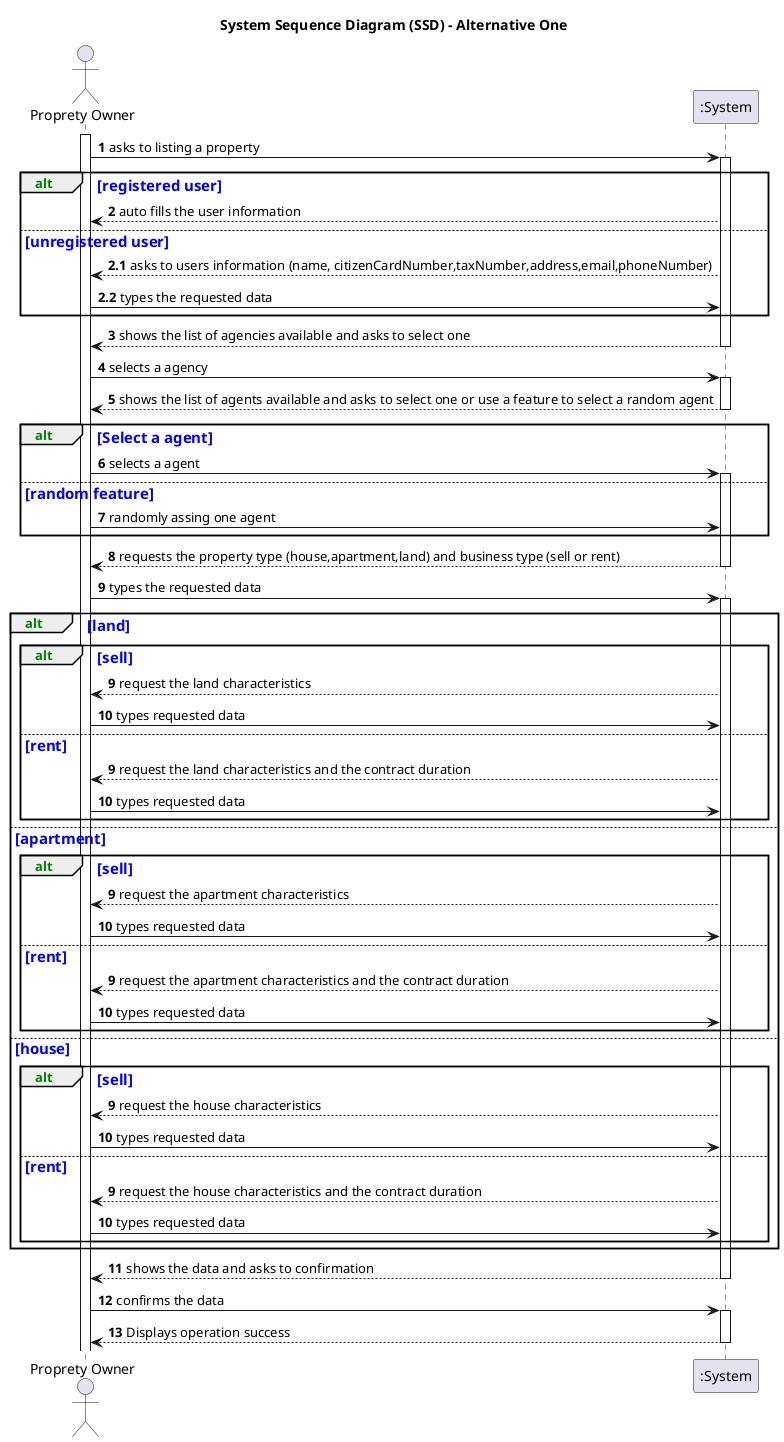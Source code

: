 @startuml
skinparam monochrome false
skinparam packageStyle rectangle
skinparam shadowing false

title System Sequence Diagram (SSD) - Alternative One

' File sytling 

'alt sytling
skinparam SequenceGroupHeaderFontColor green
skinparam SequenceGroupFontColor blue
skinparam SequenceGroupFontSize 15
'Middle text styling
'skinparam sequenceMessageAlign center
'skinparam sequenceMessageAlign direction
autonumber

actor "Proprety Owner" as PO
 
participant ":System" as System

activate PO
        PO -> System : asks to listing a property
    activate System
    alt registered user
        System --> PO : auto fills the user information

    else unregistered user
        autonumber 2.1
        System --> PO : asks to users information (name, citizenCardNumber,taxNumber,address,email,phoneNumber)
        PO -> System : types the requested data
    end   
    autonumber 3
        System --> PO : shows the list of agencies available and asks to select one
    deactivate System

        PO -> System : selects a agency
    activate System

        System --> PO : shows the list of agents available and asks to select one or use a feature to select a random agent
    deactivate System
    alt Select a agent
            PO -> System : selects a agent
        activate System
    else random feature
            PO -> System : randomly assing one agent
    end

        System --> PO : requests the property type (house,apartment,land) and business type (sell or rent)
    deactivate System

        PO -> System : types the requested data
    activate System

    
        'if statement
        alt land
            alt sell
                autonumber 9
                System-->PO : request the land characteristics 
                PO -> System : types requested data
                
            else rent
                autonumber 9
                System-->PO : request the land characteristics and the contract duration
                PO -> System : types requested data

            end

        else apartment
            alt sell
                autonumber 9
                System-->PO : request the apartment characteristics 

                PO -> System : types requested data

            else rent
                autonumber 9
                System-->PO : request the apartment characteristics and the contract duration

                PO -> System : types requested data

            end
        else house
            alt sell
                autonumber 9
                System-->PO : request the house characteristics

                PO -> System : types requested data

            else rent 
                autonumber 9
                System-->PO : request the house characteristics and the contract duration

                PO -> System : types requested data

            end
        end
        autonumber 11
        System --> PO : shows the data and asks to confirmation
    deactivate System

        PO -> System : confirms the data
    activate System

    'Final Part
        System --> PO : Displays operation success
    deactivate System

@enduml